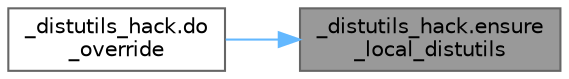 digraph "_distutils_hack.ensure_local_distutils"
{
 // LATEX_PDF_SIZE
  bgcolor="transparent";
  edge [fontname=Helvetica,fontsize=10,labelfontname=Helvetica,labelfontsize=10];
  node [fontname=Helvetica,fontsize=10,shape=box,height=0.2,width=0.4];
  rankdir="RL";
  Node1 [id="Node000001",label="_distutils_hack.ensure\l_local_distutils",height=0.2,width=0.4,color="gray40", fillcolor="grey60", style="filled", fontcolor="black",tooltip=" "];
  Node1 -> Node2 [id="edge1_Node000001_Node000002",dir="back",color="steelblue1",style="solid",tooltip=" "];
  Node2 [id="Node000002",label="_distutils_hack.do\l_override",height=0.2,width=0.4,color="grey40", fillcolor="white", style="filled",URL="$namespace__distutils__hack.html#a90a849b4800bf9e5f187572e32bbcb40",tooltip=" "];
}
